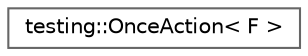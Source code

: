 digraph "Graphical Class Hierarchy"
{
 // LATEX_PDF_SIZE
  bgcolor="transparent";
  edge [fontname=Helvetica,fontsize=10,labelfontname=Helvetica,labelfontsize=10];
  node [fontname=Helvetica,fontsize=10,shape=box,height=0.2,width=0.4];
  rankdir="LR";
  Node0 [id="Node000000",label="testing::OnceAction\< F \>",height=0.2,width=0.4,color="grey40", fillcolor="white", style="filled",URL="$classtesting_1_1OnceAction.html",tooltip=" "];
}
